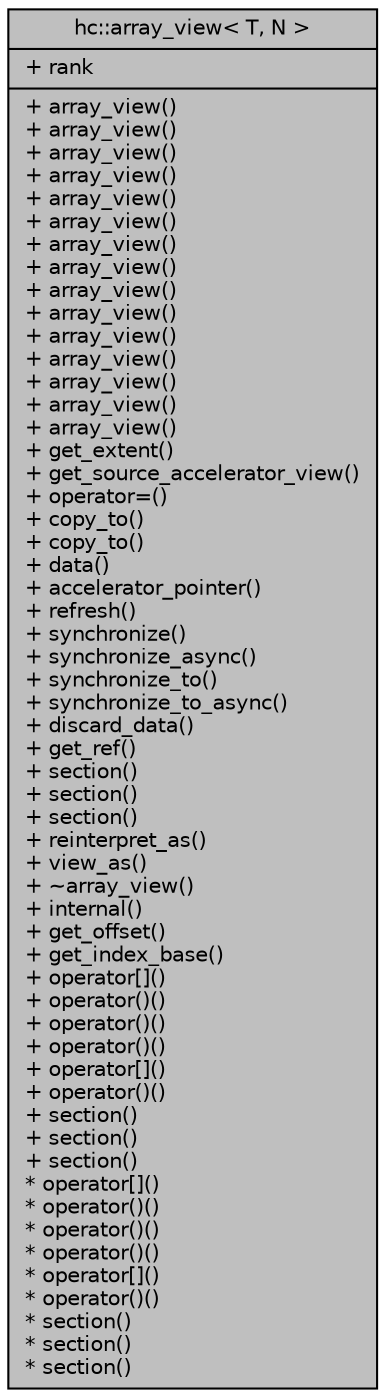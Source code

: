 digraph "hc::array_view&lt; T, N &gt;"
{
  edge [fontname="Helvetica",fontsize="10",labelfontname="Helvetica",labelfontsize="10"];
  node [fontname="Helvetica",fontsize="10",shape=record];
  Node1 [label="{hc::array_view\< T, N \>\n|+ rank\l|+ array_view()\l+ array_view()\l+ array_view()\l+ array_view()\l+ array_view()\l+ array_view()\l+ array_view()\l+ array_view()\l+ array_view()\l+ array_view()\l+ array_view()\l+ array_view()\l+ array_view()\l+ array_view()\l+ array_view()\l+ get_extent()\l+ get_source_accelerator_view()\l+ operator=()\l+ copy_to()\l+ copy_to()\l+ data()\l+ accelerator_pointer()\l+ refresh()\l+ synchronize()\l+ synchronize_async()\l+ synchronize_to()\l+ synchronize_to_async()\l+ discard_data()\l+ get_ref()\l+ section()\l+ section()\l+ section()\l+ reinterpret_as()\l+ view_as()\l+ ~array_view()\l+ internal()\l+ get_offset()\l+ get_index_base()\l+ operator[]()\l+ operator()()\l+ operator()()\l+ operator()()\l+ operator[]()\l+ operator()()\l+ section()\l+ section()\l+ section()\l* operator[]()\l* operator()()\l* operator()()\l* operator()()\l* operator[]()\l* operator()()\l* section()\l* section()\l* section()\l}",height=0.2,width=0.4,color="black", fillcolor="grey75", style="filled", fontcolor="black"];
}
